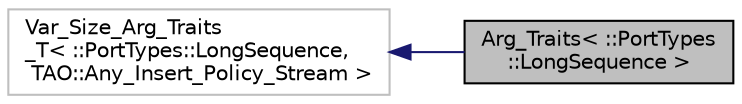 digraph "Arg_Traits&lt; ::PortTypes::LongSequence &gt;"
{
 // INTERACTIVE_SVG=YES
  edge [fontname="Helvetica",fontsize="10",labelfontname="Helvetica",labelfontsize="10"];
  node [fontname="Helvetica",fontsize="10",shape=record];
  rankdir="LR";
  Node1 [label="Arg_Traits\< ::PortTypes\l::LongSequence \>",height=0.2,width=0.4,color="black", fillcolor="grey75", style="filled", fontcolor="black"];
  Node2 -> Node1 [dir="back",color="midnightblue",fontsize="10",style="solid",fontname="Helvetica"];
  Node2 [label="Var_Size_Arg_Traits\l_T\< ::PortTypes::LongSequence,\l TAO::Any_Insert_Policy_Stream \>",height=0.2,width=0.4,color="grey75", fillcolor="white", style="filled"];
}

